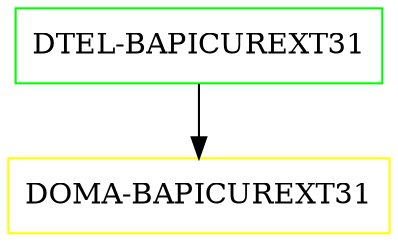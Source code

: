 digraph G {
  "DTEL-BAPICUREXT31" [shape=box,color=green];
  "DOMA-BAPICUREXT31" [shape=box,color=yellow,URL="./DOMA_BAPICUREXT31.html"];
  "DTEL-BAPICUREXT31" -> "DOMA-BAPICUREXT31";
}
